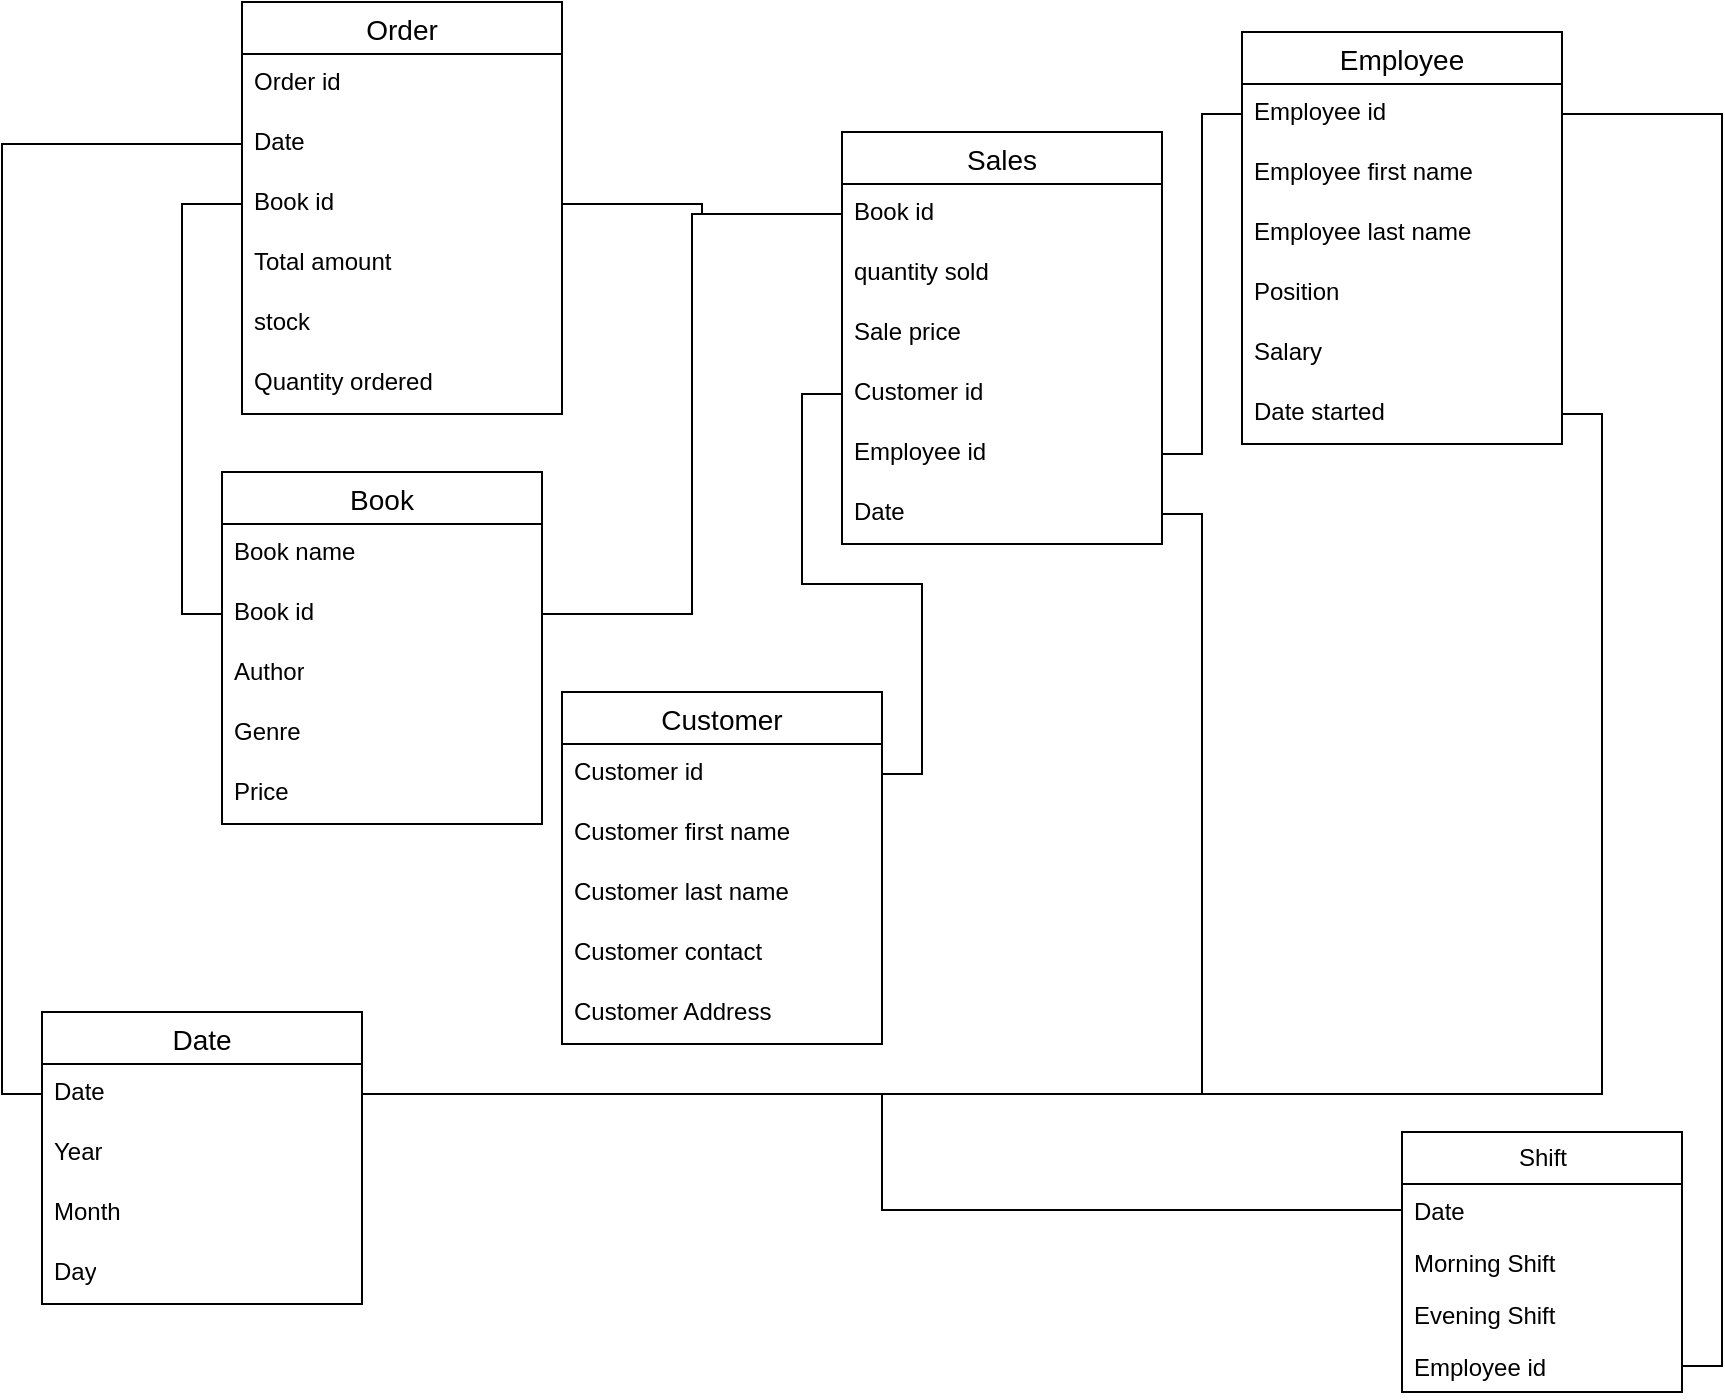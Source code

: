 <mxfile version="26.0.11">
  <diagram name="Page-1" id="y8phhtFIACOMBYARuO-m">
    <mxGraphModel dx="954" dy="558" grid="1" gridSize="10" guides="1" tooltips="1" connect="1" arrows="1" fold="1" page="1" pageScale="1" pageWidth="850" pageHeight="1100" math="0" shadow="0">
      <root>
        <mxCell id="0" />
        <mxCell id="1" parent="0" />
        <mxCell id="IBfrmrHjxtkZo-1L6KND-1" value="Employee" style="swimlane;fontStyle=0;childLayout=stackLayout;horizontal=1;startSize=26;horizontalStack=0;resizeParent=1;resizeParentMax=0;resizeLast=0;collapsible=1;marginBottom=0;align=center;fontSize=14;" parent="1" vertex="1">
          <mxGeometry x="690" y="40" width="160" height="206" as="geometry" />
        </mxCell>
        <mxCell id="IBfrmrHjxtkZo-1L6KND-2" value="Employee id" style="text;strokeColor=none;fillColor=none;spacingLeft=4;spacingRight=4;overflow=hidden;rotatable=0;points=[[0,0.5],[1,0.5]];portConstraint=eastwest;fontSize=12;whiteSpace=wrap;html=1;" parent="IBfrmrHjxtkZo-1L6KND-1" vertex="1">
          <mxGeometry y="26" width="160" height="30" as="geometry" />
        </mxCell>
        <mxCell id="IBfrmrHjxtkZo-1L6KND-5" value="Employee first name" style="text;strokeColor=none;fillColor=none;spacingLeft=4;spacingRight=4;overflow=hidden;rotatable=0;points=[[0,0.5],[1,0.5]];portConstraint=eastwest;fontSize=12;whiteSpace=wrap;html=1;" parent="IBfrmrHjxtkZo-1L6KND-1" vertex="1">
          <mxGeometry y="56" width="160" height="30" as="geometry" />
        </mxCell>
        <mxCell id="IBfrmrHjxtkZo-1L6KND-6" value="Employee last name" style="text;strokeColor=none;fillColor=none;spacingLeft=4;spacingRight=4;overflow=hidden;rotatable=0;points=[[0,0.5],[1,0.5]];portConstraint=eastwest;fontSize=12;whiteSpace=wrap;html=1;" parent="IBfrmrHjxtkZo-1L6KND-1" vertex="1">
          <mxGeometry y="86" width="160" height="30" as="geometry" />
        </mxCell>
        <mxCell id="IBfrmrHjxtkZo-1L6KND-3" value="Position" style="text;strokeColor=none;fillColor=none;spacingLeft=4;spacingRight=4;overflow=hidden;rotatable=0;points=[[0,0.5],[1,0.5]];portConstraint=eastwest;fontSize=12;whiteSpace=wrap;html=1;" parent="IBfrmrHjxtkZo-1L6KND-1" vertex="1">
          <mxGeometry y="116" width="160" height="30" as="geometry" />
        </mxCell>
        <mxCell id="IBfrmrHjxtkZo-1L6KND-4" value="Salary" style="text;strokeColor=none;fillColor=none;spacingLeft=4;spacingRight=4;overflow=hidden;rotatable=0;points=[[0,0.5],[1,0.5]];portConstraint=eastwest;fontSize=12;whiteSpace=wrap;html=1;" parent="IBfrmrHjxtkZo-1L6KND-1" vertex="1">
          <mxGeometry y="146" width="160" height="30" as="geometry" />
        </mxCell>
        <mxCell id="IBfrmrHjxtkZo-1L6KND-7" value="Date started" style="text;strokeColor=none;fillColor=none;spacingLeft=4;spacingRight=4;overflow=hidden;rotatable=0;points=[[0,0.5],[1,0.5]];portConstraint=eastwest;fontSize=12;whiteSpace=wrap;html=1;" parent="IBfrmrHjxtkZo-1L6KND-1" vertex="1">
          <mxGeometry y="176" width="160" height="30" as="geometry" />
        </mxCell>
        <mxCell id="IBfrmrHjxtkZo-1L6KND-16" value="Customer" style="swimlane;fontStyle=0;childLayout=stackLayout;horizontal=1;startSize=26;horizontalStack=0;resizeParent=1;resizeParentMax=0;resizeLast=0;collapsible=1;marginBottom=0;align=center;fontSize=14;" parent="1" vertex="1">
          <mxGeometry x="350" y="370" width="160" height="176" as="geometry" />
        </mxCell>
        <mxCell id="IBfrmrHjxtkZo-1L6KND-17" value="Customer id" style="text;strokeColor=none;fillColor=none;spacingLeft=4;spacingRight=4;overflow=hidden;rotatable=0;points=[[0,0.5],[1,0.5]];portConstraint=eastwest;fontSize=12;whiteSpace=wrap;html=1;" parent="IBfrmrHjxtkZo-1L6KND-16" vertex="1">
          <mxGeometry y="26" width="160" height="30" as="geometry" />
        </mxCell>
        <mxCell id="IBfrmrHjxtkZo-1L6KND-18" value="Customer first name" style="text;strokeColor=none;fillColor=none;spacingLeft=4;spacingRight=4;overflow=hidden;rotatable=0;points=[[0,0.5],[1,0.5]];portConstraint=eastwest;fontSize=12;whiteSpace=wrap;html=1;" parent="IBfrmrHjxtkZo-1L6KND-16" vertex="1">
          <mxGeometry y="56" width="160" height="30" as="geometry" />
        </mxCell>
        <mxCell id="IBfrmrHjxtkZo-1L6KND-19" value="Customer last name" style="text;strokeColor=none;fillColor=none;spacingLeft=4;spacingRight=4;overflow=hidden;rotatable=0;points=[[0,0.5],[1,0.5]];portConstraint=eastwest;fontSize=12;whiteSpace=wrap;html=1;" parent="IBfrmrHjxtkZo-1L6KND-16" vertex="1">
          <mxGeometry y="86" width="160" height="30" as="geometry" />
        </mxCell>
        <mxCell id="IBfrmrHjxtkZo-1L6KND-20" value="Customer contact" style="text;strokeColor=none;fillColor=none;spacingLeft=4;spacingRight=4;overflow=hidden;rotatable=0;points=[[0,0.5],[1,0.5]];portConstraint=eastwest;fontSize=12;whiteSpace=wrap;html=1;" parent="IBfrmrHjxtkZo-1L6KND-16" vertex="1">
          <mxGeometry y="116" width="160" height="30" as="geometry" />
        </mxCell>
        <mxCell id="IBfrmrHjxtkZo-1L6KND-21" value="Customer Address" style="text;strokeColor=none;fillColor=none;spacingLeft=4;spacingRight=4;overflow=hidden;rotatable=0;points=[[0,0.5],[1,0.5]];portConstraint=eastwest;fontSize=12;whiteSpace=wrap;html=1;" parent="IBfrmrHjxtkZo-1L6KND-16" vertex="1">
          <mxGeometry y="146" width="160" height="30" as="geometry" />
        </mxCell>
        <mxCell id="IBfrmrHjxtkZo-1L6KND-26" value="Order" style="swimlane;fontStyle=0;childLayout=stackLayout;horizontal=1;startSize=26;horizontalStack=0;resizeParent=1;resizeParentMax=0;resizeLast=0;collapsible=1;marginBottom=0;align=center;fontSize=14;" parent="1" vertex="1">
          <mxGeometry x="190" y="25" width="160" height="206" as="geometry" />
        </mxCell>
        <mxCell id="IBfrmrHjxtkZo-1L6KND-27" value="Order id" style="text;strokeColor=none;fillColor=none;spacingLeft=4;spacingRight=4;overflow=hidden;rotatable=0;points=[[0,0.5],[1,0.5]];portConstraint=eastwest;fontSize=12;whiteSpace=wrap;html=1;" parent="IBfrmrHjxtkZo-1L6KND-26" vertex="1">
          <mxGeometry y="26" width="160" height="30" as="geometry" />
        </mxCell>
        <mxCell id="IBfrmrHjxtkZo-1L6KND-29" value="Date" style="text;strokeColor=none;fillColor=none;spacingLeft=4;spacingRight=4;overflow=hidden;rotatable=0;points=[[0,0.5],[1,0.5]];portConstraint=eastwest;fontSize=12;whiteSpace=wrap;html=1;" parent="IBfrmrHjxtkZo-1L6KND-26" vertex="1">
          <mxGeometry y="56" width="160" height="30" as="geometry" />
        </mxCell>
        <mxCell id="IBfrmrHjxtkZo-1L6KND-28" value="Book id" style="text;strokeColor=none;fillColor=none;spacingLeft=4;spacingRight=4;overflow=hidden;rotatable=0;points=[[0,0.5],[1,0.5]];portConstraint=eastwest;fontSize=12;whiteSpace=wrap;html=1;" parent="IBfrmrHjxtkZo-1L6KND-26" vertex="1">
          <mxGeometry y="86" width="160" height="30" as="geometry" />
        </mxCell>
        <mxCell id="IBfrmrHjxtkZo-1L6KND-30" value="Total amount" style="text;strokeColor=none;fillColor=none;spacingLeft=4;spacingRight=4;overflow=hidden;rotatable=0;points=[[0,0.5],[1,0.5]];portConstraint=eastwest;fontSize=12;whiteSpace=wrap;html=1;" parent="IBfrmrHjxtkZo-1L6KND-26" vertex="1">
          <mxGeometry y="116" width="160" height="30" as="geometry" />
        </mxCell>
        <mxCell id="UjQKpdiFqqymcGmAy5lf-6" value="stock" style="text;strokeColor=none;fillColor=none;spacingLeft=4;spacingRight=4;overflow=hidden;rotatable=0;points=[[0,0.5],[1,0.5]];portConstraint=eastwest;fontSize=12;whiteSpace=wrap;html=1;" parent="IBfrmrHjxtkZo-1L6KND-26" vertex="1">
          <mxGeometry y="146" width="160" height="30" as="geometry" />
        </mxCell>
        <mxCell id="IBfrmrHjxtkZo-1L6KND-46" value="Quantity ordered" style="text;strokeColor=none;fillColor=none;spacingLeft=4;spacingRight=4;overflow=hidden;rotatable=0;points=[[0,0.5],[1,0.5]];portConstraint=eastwest;fontSize=12;whiteSpace=wrap;html=1;" parent="IBfrmrHjxtkZo-1L6KND-26" vertex="1">
          <mxGeometry y="176" width="160" height="30" as="geometry" />
        </mxCell>
        <mxCell id="IBfrmrHjxtkZo-1L6KND-33" value="Date" style="swimlane;fontStyle=0;childLayout=stackLayout;horizontal=1;startSize=26;horizontalStack=0;resizeParent=1;resizeParentMax=0;resizeLast=0;collapsible=1;marginBottom=0;align=center;fontSize=14;" parent="1" vertex="1">
          <mxGeometry x="90" y="530" width="160" height="146" as="geometry" />
        </mxCell>
        <mxCell id="IBfrmrHjxtkZo-1L6KND-34" value="Date" style="text;strokeColor=none;fillColor=none;spacingLeft=4;spacingRight=4;overflow=hidden;rotatable=0;points=[[0,0.5],[1,0.5]];portConstraint=eastwest;fontSize=12;whiteSpace=wrap;html=1;" parent="IBfrmrHjxtkZo-1L6KND-33" vertex="1">
          <mxGeometry y="26" width="160" height="30" as="geometry" />
        </mxCell>
        <mxCell id="UjQKpdiFqqymcGmAy5lf-7" value="Year" style="text;strokeColor=none;fillColor=none;spacingLeft=4;spacingRight=4;overflow=hidden;rotatable=0;points=[[0,0.5],[1,0.5]];portConstraint=eastwest;fontSize=12;whiteSpace=wrap;html=1;" parent="IBfrmrHjxtkZo-1L6KND-33" vertex="1">
          <mxGeometry y="56" width="160" height="30" as="geometry" />
        </mxCell>
        <mxCell id="UjQKpdiFqqymcGmAy5lf-9" value="Month" style="text;strokeColor=none;fillColor=none;spacingLeft=4;spacingRight=4;overflow=hidden;rotatable=0;points=[[0,0.5],[1,0.5]];portConstraint=eastwest;fontSize=12;whiteSpace=wrap;html=1;" parent="IBfrmrHjxtkZo-1L6KND-33" vertex="1">
          <mxGeometry y="86" width="160" height="30" as="geometry" />
        </mxCell>
        <mxCell id="UjQKpdiFqqymcGmAy5lf-10" value="Day" style="text;strokeColor=none;fillColor=none;spacingLeft=4;spacingRight=4;overflow=hidden;rotatable=0;points=[[0,0.5],[1,0.5]];portConstraint=eastwest;fontSize=12;whiteSpace=wrap;html=1;" parent="IBfrmrHjxtkZo-1L6KND-33" vertex="1">
          <mxGeometry y="116" width="160" height="30" as="geometry" />
        </mxCell>
        <mxCell id="IBfrmrHjxtkZo-1L6KND-22" value="Sales" style="swimlane;fontStyle=0;childLayout=stackLayout;horizontal=1;startSize=26;horizontalStack=0;resizeParent=1;resizeParentMax=0;resizeLast=0;collapsible=1;marginBottom=0;align=center;fontSize=14;" parent="1" vertex="1">
          <mxGeometry x="490" y="90" width="160" height="206" as="geometry" />
        </mxCell>
        <mxCell id="IBfrmrHjxtkZo-1L6KND-23" value="Book id" style="text;strokeColor=none;fillColor=none;spacingLeft=4;spacingRight=4;overflow=hidden;rotatable=0;points=[[0,0.5],[1,0.5]];portConstraint=eastwest;fontSize=12;whiteSpace=wrap;html=1;" parent="IBfrmrHjxtkZo-1L6KND-22" vertex="1">
          <mxGeometry y="26" width="160" height="30" as="geometry" />
        </mxCell>
        <mxCell id="IBfrmrHjxtkZo-1L6KND-25" value="quantity sold" style="text;strokeColor=none;fillColor=none;spacingLeft=4;spacingRight=4;overflow=hidden;rotatable=0;points=[[0,0.5],[1,0.5]];portConstraint=eastwest;fontSize=12;whiteSpace=wrap;html=1;" parent="IBfrmrHjxtkZo-1L6KND-22" vertex="1">
          <mxGeometry y="56" width="160" height="30" as="geometry" />
        </mxCell>
        <mxCell id="IBfrmrHjxtkZo-1L6KND-32" value="Sale price" style="text;strokeColor=none;fillColor=none;spacingLeft=4;spacingRight=4;overflow=hidden;rotatable=0;points=[[0,0.5],[1,0.5]];portConstraint=eastwest;fontSize=12;whiteSpace=wrap;html=1;" parent="IBfrmrHjxtkZo-1L6KND-22" vertex="1">
          <mxGeometry y="86" width="160" height="30" as="geometry" />
        </mxCell>
        <mxCell id="UjQKpdiFqqymcGmAy5lf-4" value="Customer id" style="text;strokeColor=none;fillColor=none;spacingLeft=4;spacingRight=4;overflow=hidden;rotatable=0;points=[[0,0.5],[1,0.5]];portConstraint=eastwest;fontSize=12;whiteSpace=wrap;html=1;" parent="IBfrmrHjxtkZo-1L6KND-22" vertex="1">
          <mxGeometry y="116" width="160" height="30" as="geometry" />
        </mxCell>
        <mxCell id="UjQKpdiFqqymcGmAy5lf-1" value="Employee id" style="text;strokeColor=none;fillColor=none;spacingLeft=4;spacingRight=4;overflow=hidden;rotatable=0;points=[[0,0.5],[1,0.5]];portConstraint=eastwest;fontSize=12;whiteSpace=wrap;html=1;" parent="IBfrmrHjxtkZo-1L6KND-22" vertex="1">
          <mxGeometry y="146" width="160" height="30" as="geometry" />
        </mxCell>
        <mxCell id="UjQKpdiFqqymcGmAy5lf-5" value="Date" style="text;strokeColor=none;fillColor=none;spacingLeft=4;spacingRight=4;overflow=hidden;rotatable=0;points=[[0,0.5],[1,0.5]];portConstraint=eastwest;fontSize=12;whiteSpace=wrap;html=1;" parent="IBfrmrHjxtkZo-1L6KND-22" vertex="1">
          <mxGeometry y="176" width="160" height="30" as="geometry" />
        </mxCell>
        <mxCell id="IBfrmrHjxtkZo-1L6KND-45" style="edgeStyle=orthogonalEdgeStyle;rounded=0;orthogonalLoop=1;jettySize=auto;html=1;exitX=1;exitY=0.5;exitDx=0;exitDy=0;entryX=0;entryY=0.5;entryDx=0;entryDy=0;shape=link;width=0;" parent="1" source="IBfrmrHjxtkZo-1L6KND-10" target="IBfrmrHjxtkZo-1L6KND-23" edge="1">
          <mxGeometry relative="1" as="geometry" />
        </mxCell>
        <mxCell id="IBfrmrHjxtkZo-1L6KND-49" style="edgeStyle=orthogonalEdgeStyle;rounded=0;orthogonalLoop=1;jettySize=auto;html=1;exitX=1;exitY=0.5;exitDx=0;exitDy=0;entryX=1;entryY=0.5;entryDx=0;entryDy=0;shape=link;width=0;" parent="1" source="IBfrmrHjxtkZo-1L6KND-7" target="IBfrmrHjxtkZo-1L6KND-34" edge="1">
          <mxGeometry relative="1" as="geometry" />
        </mxCell>
        <mxCell id="UjQKpdiFqqymcGmAy5lf-2" style="edgeStyle=orthogonalEdgeStyle;rounded=0;orthogonalLoop=1;jettySize=auto;html=1;exitX=0;exitY=0.5;exitDx=0;exitDy=0;entryX=1;entryY=0.5;entryDx=0;entryDy=0;shape=link;width=0;" parent="1" source="IBfrmrHjxtkZo-1L6KND-2" target="UjQKpdiFqqymcGmAy5lf-1" edge="1">
          <mxGeometry relative="1" as="geometry" />
        </mxCell>
        <mxCell id="UjQKpdiFqqymcGmAy5lf-11" style="edgeStyle=orthogonalEdgeStyle;rounded=0;orthogonalLoop=1;jettySize=auto;html=1;exitX=0;exitY=0.5;exitDx=0;exitDy=0;entryX=1;entryY=0.5;entryDx=0;entryDy=0;shape=link;width=0;" parent="1" source="UjQKpdiFqqymcGmAy5lf-4" target="IBfrmrHjxtkZo-1L6KND-17" edge="1">
          <mxGeometry relative="1" as="geometry" />
        </mxCell>
        <mxCell id="UjQKpdiFqqymcGmAy5lf-13" style="edgeStyle=orthogonalEdgeStyle;rounded=0;orthogonalLoop=1;jettySize=auto;html=1;exitX=0;exitY=0.5;exitDx=0;exitDy=0;entryX=0;entryY=0.5;entryDx=0;entryDy=0;shape=link;width=0;" parent="1" source="IBfrmrHjxtkZo-1L6KND-10" target="IBfrmrHjxtkZo-1L6KND-28" edge="1">
          <mxGeometry relative="1" as="geometry" />
        </mxCell>
        <mxCell id="IBfrmrHjxtkZo-1L6KND-8" value="Book" style="swimlane;fontStyle=0;childLayout=stackLayout;horizontal=1;startSize=26;horizontalStack=0;resizeParent=1;resizeParentMax=0;resizeLast=0;collapsible=1;marginBottom=0;align=center;fontSize=14;" parent="1" vertex="1">
          <mxGeometry x="180" y="260" width="160" height="176" as="geometry" />
        </mxCell>
        <mxCell id="IBfrmrHjxtkZo-1L6KND-9" value="Book name" style="text;strokeColor=none;fillColor=none;spacingLeft=4;spacingRight=4;overflow=hidden;rotatable=0;points=[[0,0.5],[1,0.5]];portConstraint=eastwest;fontSize=12;whiteSpace=wrap;html=1;" parent="IBfrmrHjxtkZo-1L6KND-8" vertex="1">
          <mxGeometry y="26" width="160" height="30" as="geometry" />
        </mxCell>
        <mxCell id="IBfrmrHjxtkZo-1L6KND-10" value="Book id" style="text;strokeColor=none;fillColor=none;spacingLeft=4;spacingRight=4;overflow=hidden;rotatable=0;points=[[0,0.5],[1,0.5]];portConstraint=eastwest;fontSize=12;whiteSpace=wrap;html=1;" parent="IBfrmrHjxtkZo-1L6KND-8" vertex="1">
          <mxGeometry y="56" width="160" height="30" as="geometry" />
        </mxCell>
        <mxCell id="IBfrmrHjxtkZo-1L6KND-11" value="Author" style="text;strokeColor=none;fillColor=none;spacingLeft=4;spacingRight=4;overflow=hidden;rotatable=0;points=[[0,0.5],[1,0.5]];portConstraint=eastwest;fontSize=12;whiteSpace=wrap;html=1;" parent="IBfrmrHjxtkZo-1L6KND-8" vertex="1">
          <mxGeometry y="86" width="160" height="30" as="geometry" />
        </mxCell>
        <mxCell id="IBfrmrHjxtkZo-1L6KND-15" value="Genre" style="text;strokeColor=none;fillColor=none;spacingLeft=4;spacingRight=4;overflow=hidden;rotatable=0;points=[[0,0.5],[1,0.5]];portConstraint=eastwest;fontSize=12;whiteSpace=wrap;html=1;" parent="IBfrmrHjxtkZo-1L6KND-8" vertex="1">
          <mxGeometry y="116" width="160" height="30" as="geometry" />
        </mxCell>
        <mxCell id="IBfrmrHjxtkZo-1L6KND-14" value="Price" style="text;strokeColor=none;fillColor=none;spacingLeft=4;spacingRight=4;overflow=hidden;rotatable=0;points=[[0,0.5],[1,0.5]];portConstraint=eastwest;fontSize=12;whiteSpace=wrap;html=1;" parent="IBfrmrHjxtkZo-1L6KND-8" vertex="1">
          <mxGeometry y="146" width="160" height="30" as="geometry" />
        </mxCell>
        <mxCell id="UjQKpdiFqqymcGmAy5lf-16" style="edgeStyle=orthogonalEdgeStyle;rounded=0;orthogonalLoop=1;jettySize=auto;html=1;exitX=1;exitY=0.5;exitDx=0;exitDy=0;entryX=0;entryY=0.5;entryDx=0;entryDy=0;shape=link;width=0;" parent="1" source="IBfrmrHjxtkZo-1L6KND-28" target="IBfrmrHjxtkZo-1L6KND-23" edge="1">
          <mxGeometry relative="1" as="geometry" />
        </mxCell>
        <mxCell id="UjQKpdiFqqymcGmAy5lf-17" style="edgeStyle=orthogonalEdgeStyle;rounded=0;orthogonalLoop=1;jettySize=auto;html=1;exitX=0;exitY=0.5;exitDx=0;exitDy=0;entryX=0;entryY=0.5;entryDx=0;entryDy=0;shape=link;width=0;" parent="1" source="IBfrmrHjxtkZo-1L6KND-29" target="IBfrmrHjxtkZo-1L6KND-34" edge="1">
          <mxGeometry relative="1" as="geometry" />
        </mxCell>
        <mxCell id="UjQKpdiFqqymcGmAy5lf-19" style="edgeStyle=orthogonalEdgeStyle;rounded=0;orthogonalLoop=1;jettySize=auto;html=1;exitX=1;exitY=0.5;exitDx=0;exitDy=0;entryX=1;entryY=0.5;entryDx=0;entryDy=0;shape=link;width=0;" parent="1" source="UjQKpdiFqqymcGmAy5lf-5" target="IBfrmrHjxtkZo-1L6KND-34" edge="1">
          <mxGeometry relative="1" as="geometry" />
        </mxCell>
        <mxCell id="DLNNb5ItfcinRJGmYdpC-1" value="Shift" style="swimlane;fontStyle=0;childLayout=stackLayout;horizontal=1;startSize=26;fillColor=none;horizontalStack=0;resizeParent=1;resizeParentMax=0;resizeLast=0;collapsible=1;marginBottom=0;html=1;" vertex="1" parent="1">
          <mxGeometry x="770" y="590" width="140" height="130" as="geometry" />
        </mxCell>
        <mxCell id="DLNNb5ItfcinRJGmYdpC-2" value="Date" style="text;strokeColor=none;fillColor=none;align=left;verticalAlign=top;spacingLeft=4;spacingRight=4;overflow=hidden;rotatable=0;points=[[0,0.5],[1,0.5]];portConstraint=eastwest;whiteSpace=wrap;html=1;" vertex="1" parent="DLNNb5ItfcinRJGmYdpC-1">
          <mxGeometry y="26" width="140" height="26" as="geometry" />
        </mxCell>
        <mxCell id="DLNNb5ItfcinRJGmYdpC-3" value="Morning Shift" style="text;strokeColor=none;fillColor=none;align=left;verticalAlign=top;spacingLeft=4;spacingRight=4;overflow=hidden;rotatable=0;points=[[0,0.5],[1,0.5]];portConstraint=eastwest;whiteSpace=wrap;html=1;" vertex="1" parent="DLNNb5ItfcinRJGmYdpC-1">
          <mxGeometry y="52" width="140" height="26" as="geometry" />
        </mxCell>
        <mxCell id="DLNNb5ItfcinRJGmYdpC-4" value="Evening Shift" style="text;strokeColor=none;fillColor=none;align=left;verticalAlign=top;spacingLeft=4;spacingRight=4;overflow=hidden;rotatable=0;points=[[0,0.5],[1,0.5]];portConstraint=eastwest;whiteSpace=wrap;html=1;" vertex="1" parent="DLNNb5ItfcinRJGmYdpC-1">
          <mxGeometry y="78" width="140" height="26" as="geometry" />
        </mxCell>
        <mxCell id="DLNNb5ItfcinRJGmYdpC-6" value="Employee id" style="text;strokeColor=none;fillColor=none;align=left;verticalAlign=top;spacingLeft=4;spacingRight=4;overflow=hidden;rotatable=0;points=[[0,0.5],[1,0.5]];portConstraint=eastwest;whiteSpace=wrap;html=1;" vertex="1" parent="DLNNb5ItfcinRJGmYdpC-1">
          <mxGeometry y="104" width="140" height="26" as="geometry" />
        </mxCell>
        <mxCell id="DLNNb5ItfcinRJGmYdpC-7" style="edgeStyle=orthogonalEdgeStyle;rounded=0;orthogonalLoop=1;jettySize=auto;html=1;exitX=1;exitY=0.5;exitDx=0;exitDy=0;entryX=0;entryY=0.5;entryDx=0;entryDy=0;shape=link;width=0;" edge="1" parent="1" source="IBfrmrHjxtkZo-1L6KND-34" target="DLNNb5ItfcinRJGmYdpC-2">
          <mxGeometry relative="1" as="geometry" />
        </mxCell>
        <mxCell id="DLNNb5ItfcinRJGmYdpC-8" style="edgeStyle=orthogonalEdgeStyle;rounded=0;orthogonalLoop=1;jettySize=auto;html=1;exitX=1;exitY=0.5;exitDx=0;exitDy=0;entryX=1;entryY=0.5;entryDx=0;entryDy=0;shape=link;width=0;" edge="1" parent="1" source="IBfrmrHjxtkZo-1L6KND-2" target="DLNNb5ItfcinRJGmYdpC-6">
          <mxGeometry relative="1" as="geometry" />
        </mxCell>
      </root>
    </mxGraphModel>
  </diagram>
</mxfile>
